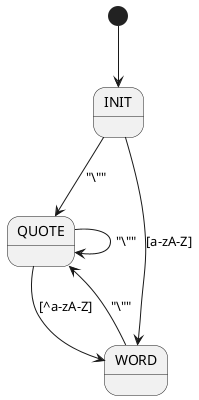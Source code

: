 @startuml
'https://plantuml.com/use-case-diagram
'!theme spacelab

'ein counter for Quotes checker einschalten, wenn der 2 wird speichern
'wenn der counter nie 2
[*] --> INIT
INIT --> QUOTE : "\""
INIT --> WORD : [a-zA-Z]
QUOTE --> WORD : [^a-zA-Z]
QUOTE --> QUOTE : "\""
WORD --> QUOTE : "\""
@endusl
